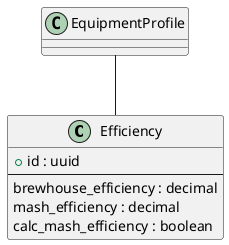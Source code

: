 @startuml
class "Efficiency" as Efficiency {
    + id : uuid
    --
    brewhouse_efficiency : decimal
    mash_efficiency : decimal
    calc_mash_efficiency : boolean
}

EquipmentProfile -- Efficiency
@enduml